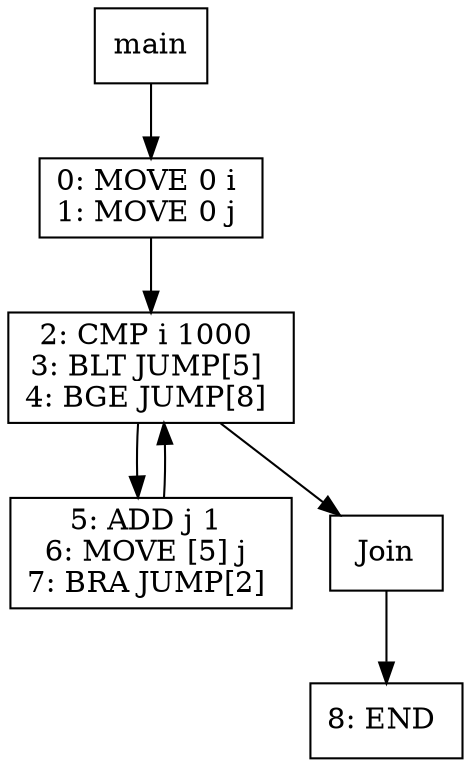 digraph test008 {
node [shape=box]
126[label="main"]
126 -> 128
128[label="0: MOVE 0 i 
1: MOVE 0 j 
"]
128 -> 130
130[label="2: CMP i 1000 
3: BLT JUMP[5] 
4: BGE JUMP[8] 
"]
130 -> 132
132[label="5: ADD j 1 
6: MOVE [5] j 
7: BRA JUMP[2] 
"]
132 -> 130
130 -> 131
131[label="Join"]
131 -> 133
133[label="8: END 
"]
}
